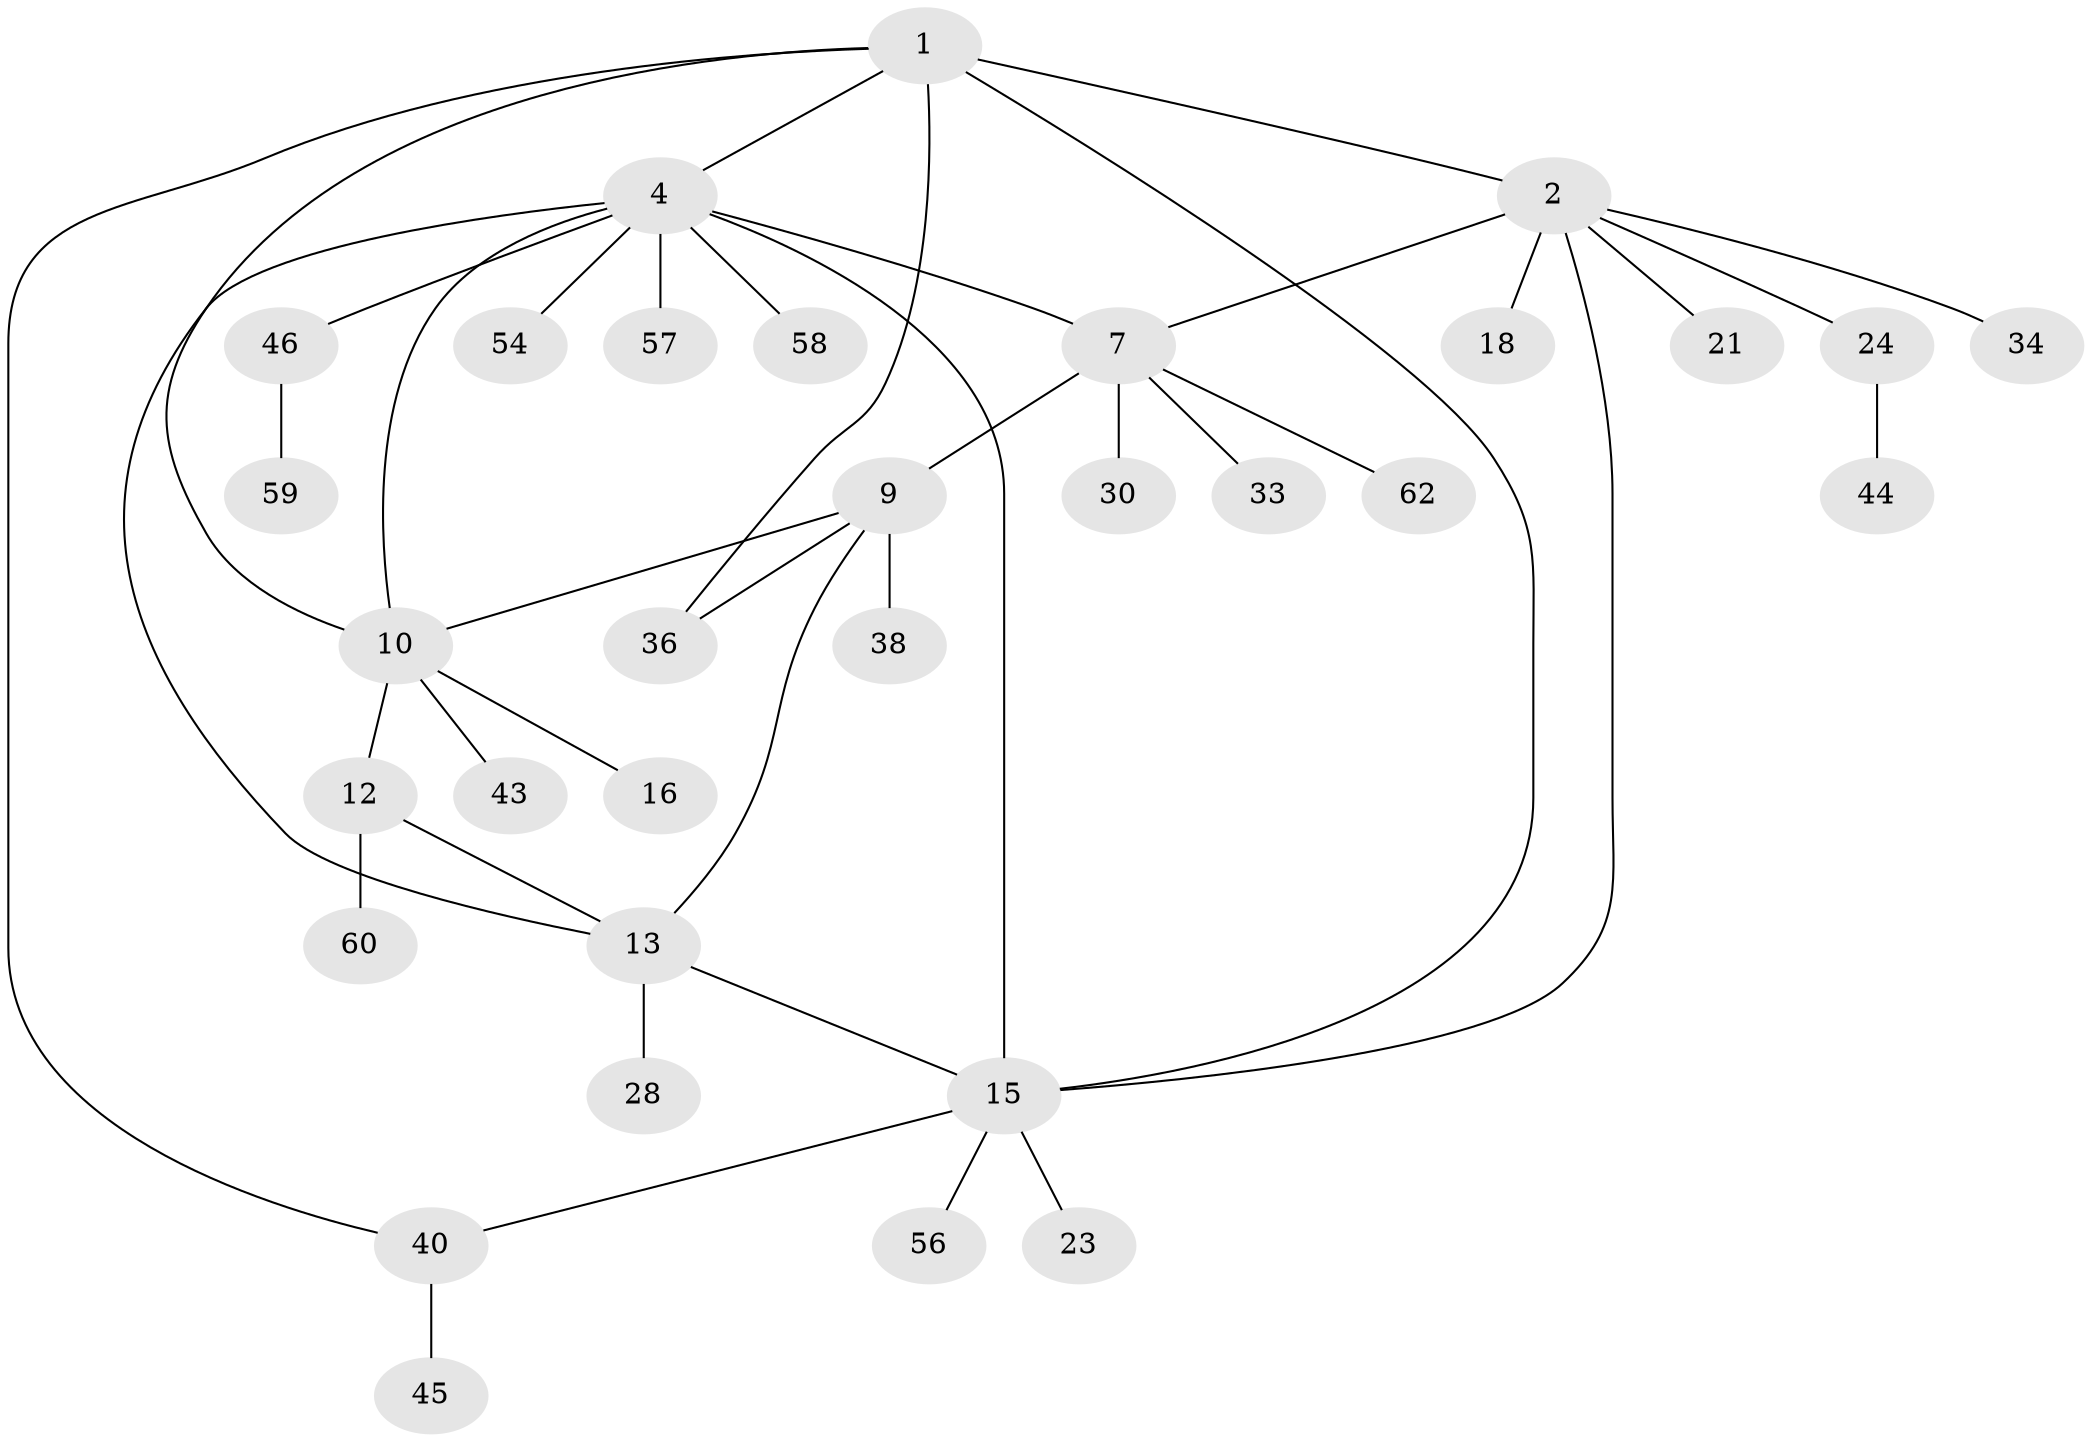 // original degree distribution, {3: 0.07692307692307693, 8: 0.046153846153846156, 7: 0.046153846153846156, 4: 0.06153846153846154, 5: 0.03076923076923077, 9: 0.015384615384615385, 6: 0.015384615384615385, 1: 0.5692307692307692, 2: 0.13846153846153847}
// Generated by graph-tools (version 1.1) at 2025/16/03/09/25 04:16:04]
// undirected, 32 vertices, 41 edges
graph export_dot {
graph [start="1"]
  node [color=gray90,style=filled];
  1 [super="+3+63"];
  2 [super="+51+20+32"];
  4 [super="+5"];
  7 [super="+17+8+31"];
  9 [super="+37+39+64"];
  10 [super="+11+27+48"];
  12;
  13 [super="+50+19"];
  15 [super="+22+29"];
  16;
  18 [super="+35"];
  21;
  23;
  24;
  28;
  30 [super="+47"];
  33;
  34;
  36;
  38;
  40;
  43;
  44;
  45;
  46;
  54;
  56;
  57;
  58;
  59;
  60;
  62;
  1 -- 2 [weight=2];
  1 -- 36;
  1 -- 40;
  1 -- 10;
  1 -- 15;
  1 -- 4;
  2 -- 7;
  2 -- 18;
  2 -- 34;
  2 -- 24;
  2 -- 21;
  2 -- 15;
  4 -- 46;
  4 -- 58;
  4 -- 7;
  4 -- 10;
  4 -- 13;
  4 -- 15;
  4 -- 54;
  4 -- 57;
  7 -- 9 [weight=2];
  7 -- 30;
  7 -- 62;
  7 -- 33;
  9 -- 13;
  9 -- 36;
  9 -- 38;
  9 -- 10;
  10 -- 12 [weight=2];
  10 -- 16;
  10 -- 43;
  12 -- 13;
  12 -- 60;
  13 -- 15;
  13 -- 28;
  15 -- 23;
  15 -- 40;
  15 -- 56;
  24 -- 44;
  40 -- 45;
  46 -- 59;
}
